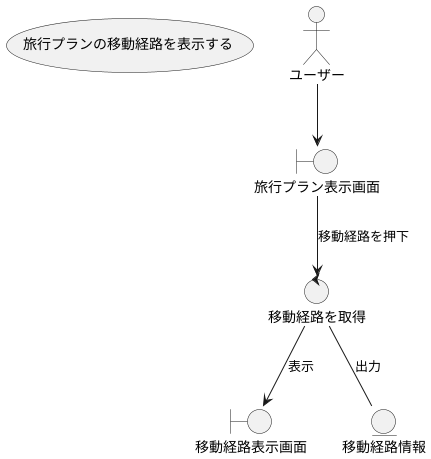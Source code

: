 @startuml

usecase 旅行プランの移動経路を表示する

actor ユーザー

boundary 旅行プラン表示画面
boundary 移動経路表示画面

control 移動経路を取得

entity 移動経路情報

ユーザー --> 旅行プラン表示画面
旅行プラン表示画面 --> 移動経路を取得 : 移動経路を押下
移動経路を取得 -- 移動経路情報 : 出力
移動経路を取得 --> 移動経路表示画面 : 表示

@enduml